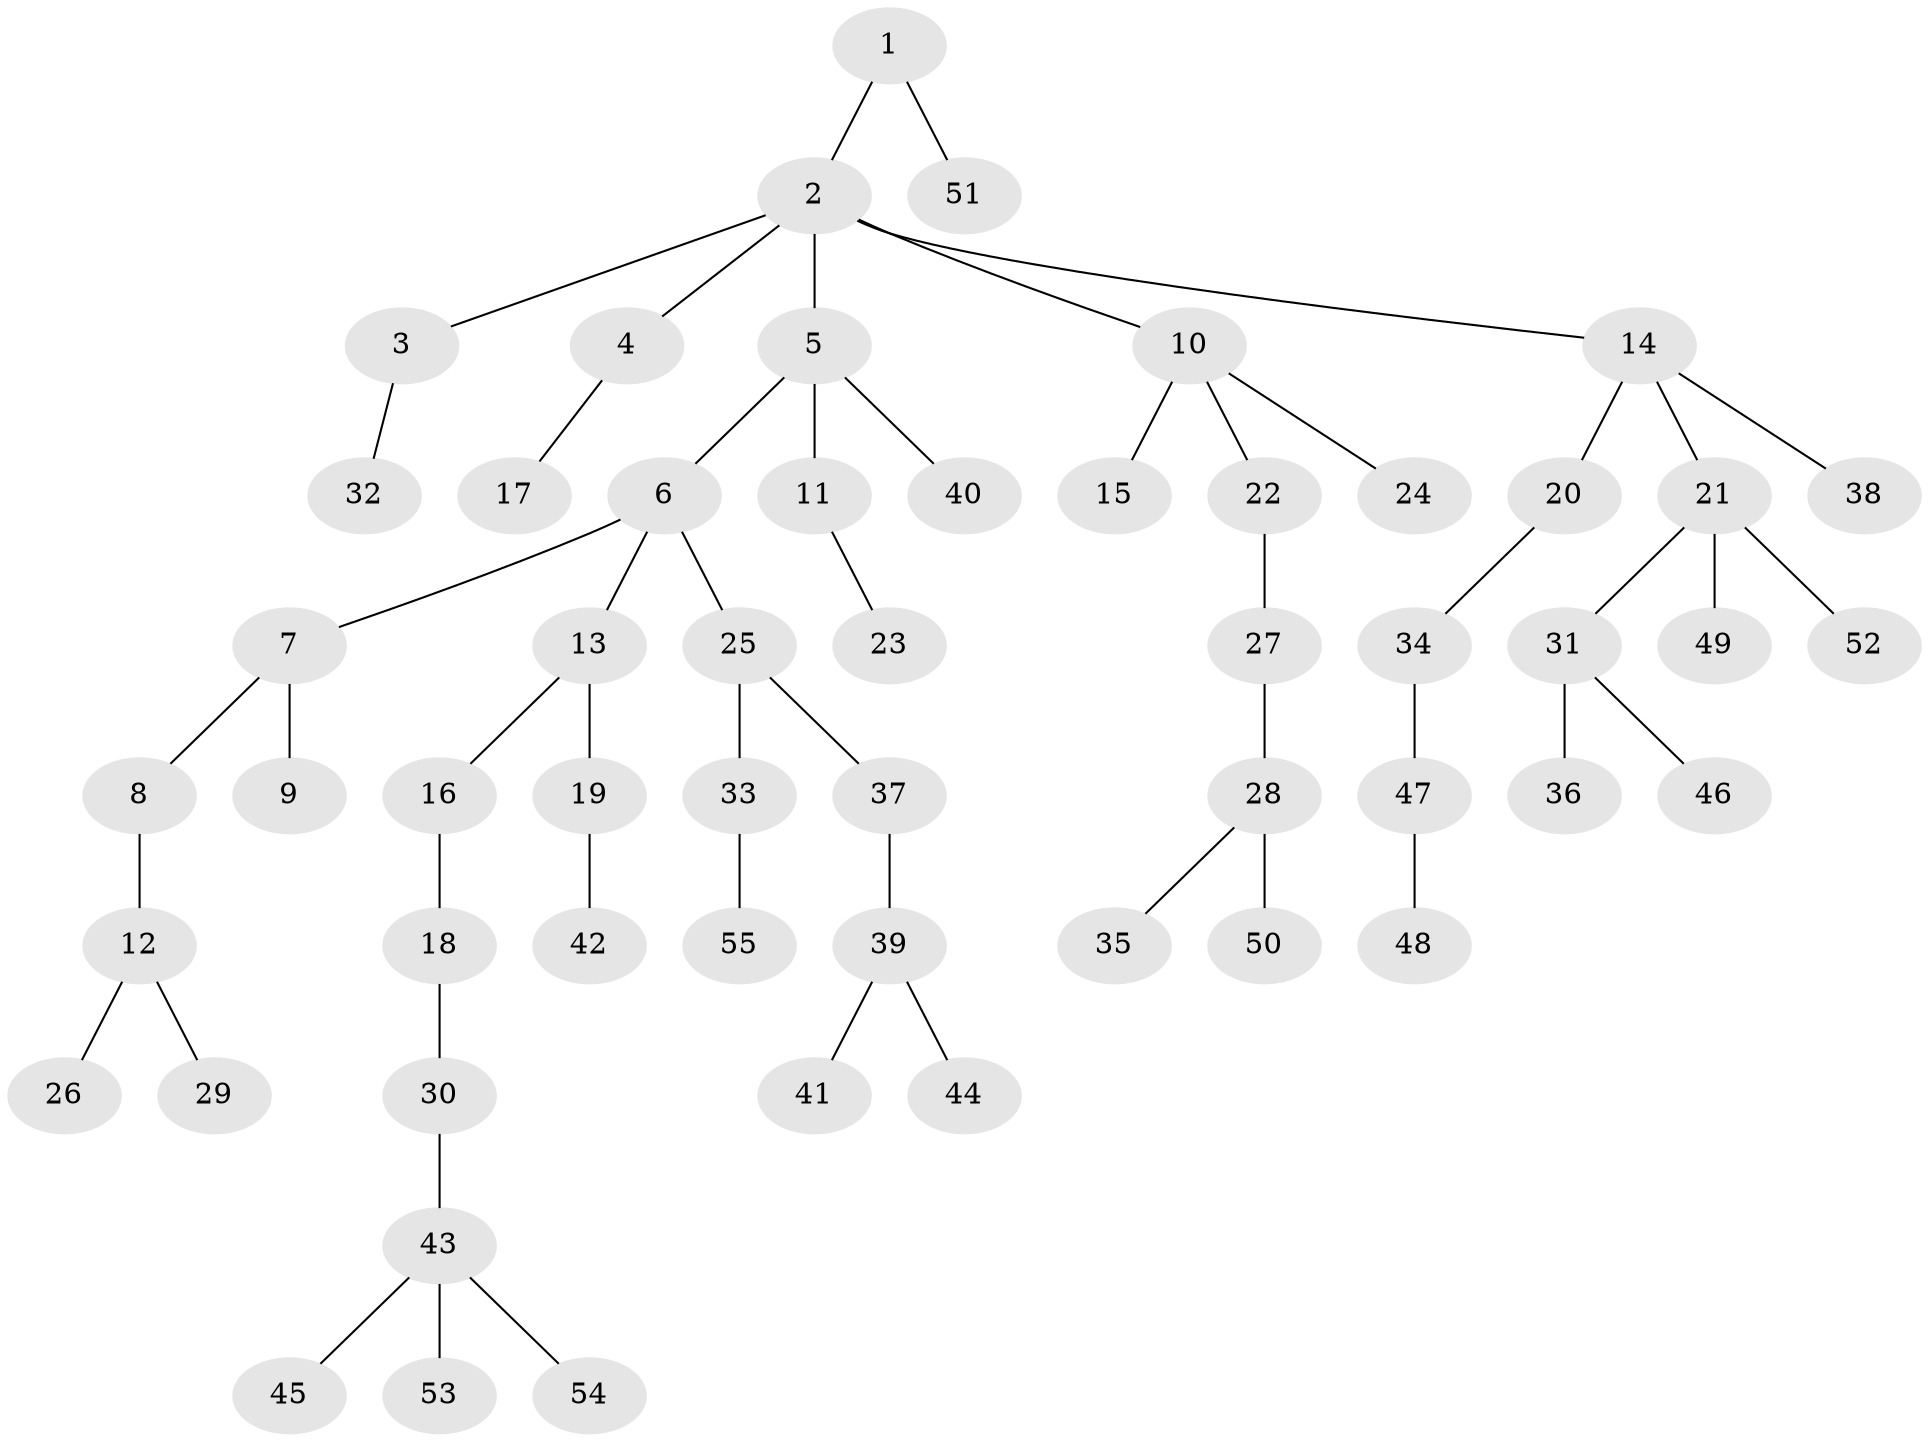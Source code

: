 // Generated by graph-tools (version 1.1) at 2025/02/03/09/25 03:02:18]
// undirected, 55 vertices, 54 edges
graph export_dot {
graph [start="1"]
  node [color=gray90,style=filled];
  1;
  2;
  3;
  4;
  5;
  6;
  7;
  8;
  9;
  10;
  11;
  12;
  13;
  14;
  15;
  16;
  17;
  18;
  19;
  20;
  21;
  22;
  23;
  24;
  25;
  26;
  27;
  28;
  29;
  30;
  31;
  32;
  33;
  34;
  35;
  36;
  37;
  38;
  39;
  40;
  41;
  42;
  43;
  44;
  45;
  46;
  47;
  48;
  49;
  50;
  51;
  52;
  53;
  54;
  55;
  1 -- 2;
  1 -- 51;
  2 -- 3;
  2 -- 4;
  2 -- 5;
  2 -- 10;
  2 -- 14;
  3 -- 32;
  4 -- 17;
  5 -- 6;
  5 -- 11;
  5 -- 40;
  6 -- 7;
  6 -- 13;
  6 -- 25;
  7 -- 8;
  7 -- 9;
  8 -- 12;
  10 -- 15;
  10 -- 22;
  10 -- 24;
  11 -- 23;
  12 -- 26;
  12 -- 29;
  13 -- 16;
  13 -- 19;
  14 -- 20;
  14 -- 21;
  14 -- 38;
  16 -- 18;
  18 -- 30;
  19 -- 42;
  20 -- 34;
  21 -- 31;
  21 -- 49;
  21 -- 52;
  22 -- 27;
  25 -- 33;
  25 -- 37;
  27 -- 28;
  28 -- 35;
  28 -- 50;
  30 -- 43;
  31 -- 36;
  31 -- 46;
  33 -- 55;
  34 -- 47;
  37 -- 39;
  39 -- 41;
  39 -- 44;
  43 -- 45;
  43 -- 53;
  43 -- 54;
  47 -- 48;
}
